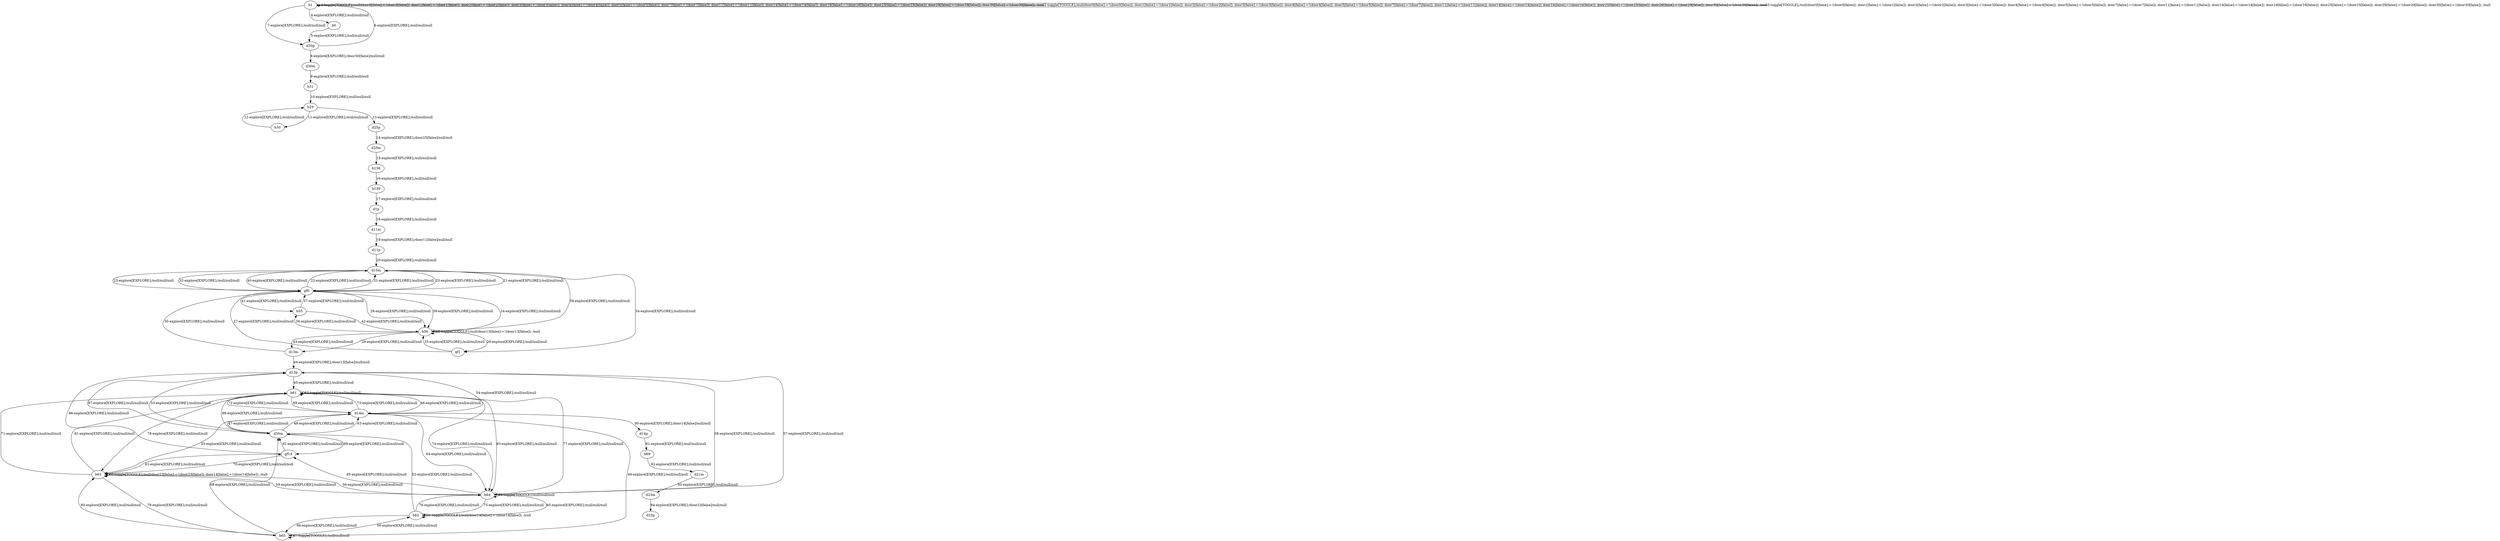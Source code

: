 # Total number of goals covered by this test: 2
# d23m --> d23p
# d21m --> d23m

digraph g {
"b1" -> "b1" [label = "1-toggle[TOGGLE];/null/door0[false]:=!(door0[false]); door1[false]:=!(door1[false]); door2[false]:=!(door2[false]); door3[false]:=!(door3[false]); door4[false]:=!(door4[false]); door5[false]:=!(door5[false]); door7[false]:=!(door7[false]); door11[false]:=!(door11[false]); door14[false]:=!(door14[false]); door16[false]:=!(door16[false]); door25[false]:=!(door25[false]); door29[false]:=!(door29[false]); door30[false]:=!(door30[false]); /null"];
"b1" -> "b1" [label = "2-toggle[TOGGLE];/null/door0[false]:=!(door0[false]); door1[false]:=!(door1[false]); door2[false]:=!(door2[false]); door3[false]:=!(door3[false]); door4[false]:=!(door4[false]); door5[false]:=!(door5[false]); door7[false]:=!(door7[false]); door11[false]:=!(door11[false]); door14[false]:=!(door14[false]); door16[false]:=!(door16[false]); door25[false]:=!(door25[false]); door29[false]:=!(door29[false]); door30[false]:=!(door30[false]); /null"];
"b1" -> "b1" [label = "3-toggle[TOGGLE];/null/door0[false]:=!(door0[false]); door1[false]:=!(door1[false]); door2[false]:=!(door2[false]); door3[false]:=!(door3[false]); door4[false]:=!(door4[false]); door5[false]:=!(door5[false]); door7[false]:=!(door7[false]); door11[false]:=!(door11[false]); door14[false]:=!(door14[false]); door16[false]:=!(door16[false]); door25[false]:=!(door25[false]); door29[false]:=!(door29[false]); door30[false]:=!(door30[false]); /null"];
"b1" -> "b0" [label = "4-explore[EXPLORE];/null/null/null"];
"b0" -> "d30p" [label = "5-explore[EXPLORE];/null/null/null"];
"d30p" -> "b1" [label = "6-explore[EXPLORE];/null/null/null"];
"b1" -> "d30p" [label = "7-explore[EXPLORE];/null/null/null"];
"d30p" -> "d30m" [label = "8-explore[EXPLORE];/door30[false]/null/null"];
"d30m" -> "b31" [label = "9-explore[EXPLORE];/null/null/null"];
"b31" -> "b29" [label = "10-explore[EXPLORE];/null/null/null"];
"b29" -> "b30" [label = "11-explore[EXPLORE];/null/null/null"];
"b30" -> "b29" [label = "12-explore[EXPLORE];/null/null/null"];
"b29" -> "d25p" [label = "13-explore[EXPLORE];/null/null/null"];
"d25p" -> "d25m" [label = "14-explore[EXPLORE];/door25[false]/null/null"];
"d25m" -> "b138" [label = "15-explore[EXPLORE];/null/null/null"];
"b138" -> "b139" [label = "16-explore[EXPLORE];/null/null/null"];
"b139" -> "d1p" [label = "17-explore[EXPLORE];/null/null/null"];
"d1p" -> "d11m" [label = "18-explore[EXPLORE];/null/null/null"];
"d11m" -> "d11p" [label = "19-explore[EXPLORE];/door11[false]/null/null"];
"d11p" -> "d15m" [label = "20-explore[EXPLORE];/null/null/null"];
"d15m" -> "gf0" [label = "21-explore[EXPLORE];/null/null/null"];
"gf0" -> "d15m" [label = "22-explore[EXPLORE];/null/null/null"];
"d15m" -> "gf0" [label = "23-explore[EXPLORE];/null/null/null"];
"gf0" -> "b56" [label = "24-explore[EXPLORE];/null/null/null"];
"b56" -> "b56" [label = "25-toggle[TOGGLE];/null/door13[false]:=!(door13[false]); /null"];
"b56" -> "gf1" [label = "26-explore[EXPLORE];/null/null/null"];
"gf1" -> "gf0" [label = "27-explore[EXPLORE];/null/null/null"];
"gf0" -> "b56" [label = "28-explore[EXPLORE];/null/null/null"];
"b56" -> "d13m" [label = "29-explore[EXPLORE];/null/null/null"];
"d13m" -> "gf0" [label = "30-explore[EXPLORE];/null/null/null"];
"gf0" -> "d15m" [label = "31-explore[EXPLORE];/null/null/null"];
"d15m" -> "gf0" [label = "32-explore[EXPLORE];/null/null/null"];
"gf0" -> "d15m" [label = "33-explore[EXPLORE];/null/null/null"];
"d15m" -> "gf1" [label = "34-explore[EXPLORE];/null/null/null"];
"gf1" -> "b56" [label = "35-explore[EXPLORE];/null/null/null"];
"b56" -> "b55" [label = "36-explore[EXPLORE];/null/null/null"];
"b55" -> "gf0" [label = "37-explore[EXPLORE];/null/null/null"];
"gf0" -> "b56" [label = "38-explore[EXPLORE];/null/null/null"];
"b56" -> "d15m" [label = "39-explore[EXPLORE];/null/null/null"];
"d15m" -> "gf0" [label = "40-explore[EXPLORE];/null/null/null"];
"gf0" -> "b55" [label = "41-explore[EXPLORE];/null/null/null"];
"b55" -> "b56" [label = "42-explore[EXPLORE];/null/null/null"];
"b56" -> "d13m" [label = "43-explore[EXPLORE];/null/null/null"];
"d13m" -> "d13p" [label = "44-explore[EXPLORE];/door13[false]/null/null"];
"d13p" -> "b61" [label = "45-explore[EXPLORE];/null/null/null"];
"b61" -> "d14m" [label = "46-explore[EXPLORE];/null/null/null"];
"d14m" -> "d35m" [label = "47-explore[EXPLORE];/null/null/null"];
"d35m" -> "d14m" [label = "48-explore[EXPLORE];/null/null/null"];
"d14m" -> "b65" [label = "49-explore[EXPLORE];/null/null/null"];
"b65" -> "b62" [label = "50-explore[EXPLORE];/null/null/null"];
"b62" -> "b62" [label = "51-toggle[TOGGLE];/null/door14[false]:=!(door14[false]); /null"];
"b62" -> "d35m" [label = "52-explore[EXPLORE];/null/null/null"];
"d35m" -> "d13p" [label = "53-explore[EXPLORE];/null/null/null"];
"d13p" -> "d14m" [label = "54-explore[EXPLORE];/null/null/null"];
"d14m" -> "b63" [label = "55-explore[EXPLORE];/null/null/null"];
"b63" -> "b64" [label = "56-explore[EXPLORE];/null/null/null"];
"b64" -> "d13p" [label = "57-explore[EXPLORE];/null/null/null"];
"d13p" -> "b64" [label = "58-explore[EXPLORE];/null/null/null"];
"b64" -> "b63" [label = "59-explore[EXPLORE];/null/null/null"];
"b63" -> "b63" [label = "60-toggle[TOGGLE];/null/door23[false]:=!(door23[false]); door14[false]:=!(door14[false]); /null"];
"b63" -> "gf14" [label = "61-explore[EXPLORE];/null/null/null"];
"gf14" -> "d35m" [label = "62-explore[EXPLORE];/null/null/null"];
"d35m" -> "d14m" [label = "63-explore[EXPLORE];/null/null/null"];
"d14m" -> "b64" [label = "64-explore[EXPLORE];/null/null/null"];
"b64" -> "b62" [label = "65-explore[EXPLORE];/null/null/null"];
"b62" -> "b65" [label = "66-explore[EXPLORE];/null/null/null"];
"b65" -> "b65" [label = "67-toggle[TOGGLE];/null/null/null"];
"b65" -> "d35m" [label = "68-explore[EXPLORE];/null/null/null"];
"d35m" -> "gf14" [label = "69-explore[EXPLORE];/null/null/null"];
"gf14" -> "b63" [label = "70-explore[EXPLORE];/null/null/null"];
"b63" -> "b61" [label = "71-explore[EXPLORE];/null/null/null"];
"b61" -> "d14m" [label = "72-explore[EXPLORE];/null/null/null"];
"d14m" -> "b61" [label = "73-explore[EXPLORE];/null/null/null"];
"b61" -> "b64" [label = "74-explore[EXPLORE];/null/null/null"];
"b64" -> "b62" [label = "75-explore[EXPLORE];/null/null/null"];
"b62" -> "b64" [label = "76-explore[EXPLORE];/null/null/null"];
"b64" -> "b61" [label = "77-explore[EXPLORE];/null/null/null"];
"b61" -> "b63" [label = "78-explore[EXPLORE];/null/null/null"];
"b63" -> "b65" [label = "79-explore[EXPLORE];/null/null/null"];
"b65" -> "b63" [label = "80-explore[EXPLORE];/null/null/null"];
"b63" -> "b61" [label = "81-explore[EXPLORE];/null/null/null"];
"b61" -> "b61" [label = "82-toggle[TOGGLE];/null/null/null"];
"b61" -> "b64" [label = "83-explore[EXPLORE];/null/null/null"];
"b64" -> "b64" [label = "84-toggle[TOGGLE];/null/null/null"];
"b64" -> "gf14" [label = "85-explore[EXPLORE];/null/null/null"];
"gf14" -> "d13p" [label = "86-explore[EXPLORE];/null/null/null"];
"d13p" -> "d35m" [label = "87-explore[EXPLORE];/null/null/null"];
"d35m" -> "b61" [label = "88-explore[EXPLORE];/null/null/null"];
"b61" -> "d14m" [label = "89-explore[EXPLORE];/null/null/null"];
"d14m" -> "d14p" [label = "90-explore[EXPLORE];/door14[false]/null/null"];
"d14p" -> "b69" [label = "91-explore[EXPLORE];/null/null/null"];
"b69" -> "d21m" [label = "92-explore[EXPLORE];/null/null/null"];
"d21m" -> "d23m" [label = "93-explore[EXPLORE];/null/null/null"];
"d23m" -> "d23p" [label = "94-explore[EXPLORE];/door23[false]/null/null"];
}